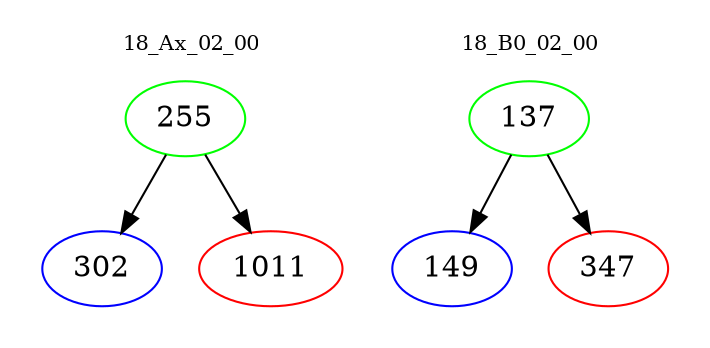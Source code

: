 digraph{
subgraph cluster_0 {
color = white
label = "18_Ax_02_00";
fontsize=10;
T0_255 [label="255", color="green"]
T0_255 -> T0_302 [color="black"]
T0_302 [label="302", color="blue"]
T0_255 -> T0_1011 [color="black"]
T0_1011 [label="1011", color="red"]
}
subgraph cluster_1 {
color = white
label = "18_B0_02_00";
fontsize=10;
T1_137 [label="137", color="green"]
T1_137 -> T1_149 [color="black"]
T1_149 [label="149", color="blue"]
T1_137 -> T1_347 [color="black"]
T1_347 [label="347", color="red"]
}
}
